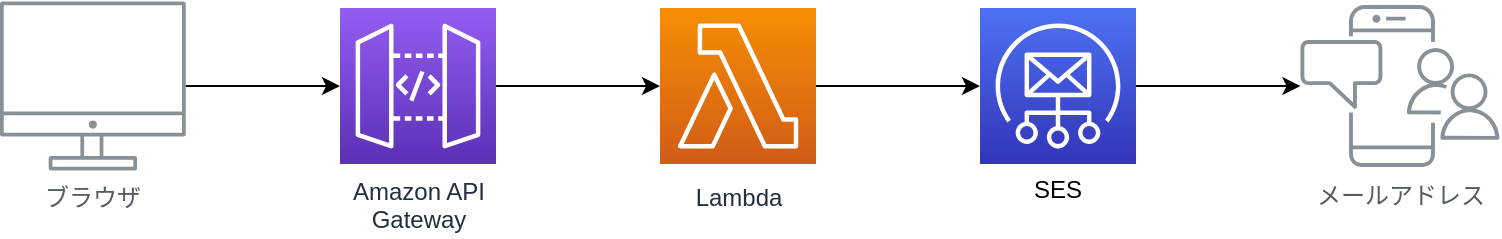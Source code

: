 <mxfile version="13.1.3">
    <diagram id="Ht1M8jgEwFfnCIfOTk4-" name="Page-1">
        <mxGraphModel dx="405" dy="358" grid="1" gridSize="10" guides="1" tooltips="1" connect="1" arrows="1" fold="1" page="1" pageScale="1" pageWidth="1169" pageHeight="827" math="0" shadow="0">
            <root>
                <mxCell id="0"/>
                <mxCell id="1" parent="0"/>
                <mxCell id="UEzPUAAOIrF-is8g5C7q-109" value="ブラウザ" style="outlineConnect=0;gradientColor=none;fontColor=#545B64;strokeColor=none;fillColor=#879196;dashed=0;verticalLabelPosition=bottom;verticalAlign=top;align=center;html=1;fontSize=12;fontStyle=0;aspect=fixed;shape=mxgraph.aws4.illustration_desktop;pointerEvents=1;labelBackgroundColor=#ffffff;" parent="1" vertex="1">
                    <mxGeometry x="190" y="316.75" width="92.86" height="84.5" as="geometry"/>
                </mxCell>
                <mxCell id="UEzPUAAOIrF-is8g5C7q-113" value="Lambda" style="outlineConnect=0;fontColor=#232F3E;gradientColor=#F78E04;gradientDirection=north;fillColor=#D05C17;strokeColor=#ffffff;dashed=0;verticalLabelPosition=bottom;verticalAlign=top;align=center;html=1;fontSize=12;fontStyle=0;aspect=fixed;shape=mxgraph.aws4.resourceIcon;resIcon=mxgraph.aws4.lambda;labelBackgroundColor=#ffffff;spacingTop=3;" parent="1" vertex="1">
                    <mxGeometry x="520" y="320" width="78" height="78" as="geometry"/>
                </mxCell>
                <mxCell id="UEzPUAAOIrF-is8g5C7q-114" value="Amazon API&lt;br&gt;Gateway&lt;br&gt;" style="outlineConnect=0;fontColor=#232F3E;gradientColor=#945DF2;gradientDirection=north;fillColor=#5A30B5;strokeColor=#ffffff;dashed=0;verticalLabelPosition=bottom;verticalAlign=top;align=center;html=1;fontSize=12;fontStyle=0;aspect=fixed;shape=mxgraph.aws4.resourceIcon;resIcon=mxgraph.aws4.api_gateway;labelBackgroundColor=#ffffff;" parent="1" vertex="1">
                    <mxGeometry x="360" y="320" width="78" height="78" as="geometry"/>
                </mxCell>
                <mxCell id="COBx8BgLZBBujnrb4q7P-5" value="" style="outlineConnect=0;fontColor=#232F3E;gradientColor=#4D72F3;gradientDirection=north;fillColor=#3334B9;strokeColor=#ffffff;dashed=0;verticalLabelPosition=bottom;verticalAlign=top;align=center;html=1;fontSize=12;fontStyle=0;aspect=fixed;shape=mxgraph.aws4.resourceIcon;resIcon=mxgraph.aws4.simple_email_service;" parent="1" vertex="1">
                    <mxGeometry x="680" y="320" width="78" height="78" as="geometry"/>
                </mxCell>
                <mxCell id="COBx8BgLZBBujnrb4q7P-6" value="メールアドレス" style="outlineConnect=0;gradientColor=none;fontColor=#545B64;strokeColor=none;fillColor=#879196;dashed=0;verticalLabelPosition=bottom;verticalAlign=top;align=center;html=1;fontSize=12;fontStyle=0;aspect=fixed;shape=mxgraph.aws4.illustration_notification;pointerEvents=1;labelBackgroundColor=#ffffff;" parent="1" vertex="1">
                    <mxGeometry x="840" y="318.5" width="100" height="81" as="geometry"/>
                </mxCell>
                <mxCell id="COBx8BgLZBBujnrb4q7P-9" value="SES" style="text;html=1;strokeColor=none;fillColor=none;align=center;verticalAlign=middle;whiteSpace=wrap;rounded=0;" parent="1" vertex="1">
                    <mxGeometry x="699" y="401.25" width="40" height="20" as="geometry"/>
                </mxCell>
                <mxCell id="COBx8BgLZBBujnrb4q7P-17" value="" style="endArrow=classic;html=1;" parent="1" source="UEzPUAAOIrF-is8g5C7q-109" edge="1">
                    <mxGeometry width="50" height="50" relative="1" as="geometry">
                        <mxPoint x="300" y="439" as="sourcePoint"/>
                        <mxPoint x="360" y="359" as="targetPoint"/>
                    </mxGeometry>
                </mxCell>
                <mxCell id="COBx8BgLZBBujnrb4q7P-18" value="" style="endArrow=classic;html=1;" parent="1" source="UEzPUAAOIrF-is8g5C7q-114" target="UEzPUAAOIrF-is8g5C7q-113" edge="1">
                    <mxGeometry width="50" height="50" relative="1" as="geometry">
                        <mxPoint x="442.86" y="358.5" as="sourcePoint"/>
                        <mxPoint x="520.0" y="358.5" as="targetPoint"/>
                    </mxGeometry>
                </mxCell>
                <mxCell id="COBx8BgLZBBujnrb4q7P-19" value="" style="endArrow=classic;html=1;" parent="1" source="UEzPUAAOIrF-is8g5C7q-113" target="COBx8BgLZBBujnrb4q7P-5" edge="1">
                    <mxGeometry width="50" height="50" relative="1" as="geometry">
                        <mxPoint x="602.86" y="358.5" as="sourcePoint"/>
                        <mxPoint x="680.0" y="358.5" as="targetPoint"/>
                    </mxGeometry>
                </mxCell>
                <mxCell id="COBx8BgLZBBujnrb4q7P-20" value="" style="endArrow=classic;html=1;" parent="1" source="COBx8BgLZBBujnrb4q7P-5" target="COBx8BgLZBBujnrb4q7P-6" edge="1">
                    <mxGeometry width="50" height="50" relative="1" as="geometry">
                        <mxPoint x="758" y="358.5" as="sourcePoint"/>
                        <mxPoint x="835.14" y="358.5" as="targetPoint"/>
                    </mxGeometry>
                </mxCell>
            </root>
        </mxGraphModel>
    </diagram>
</mxfile>